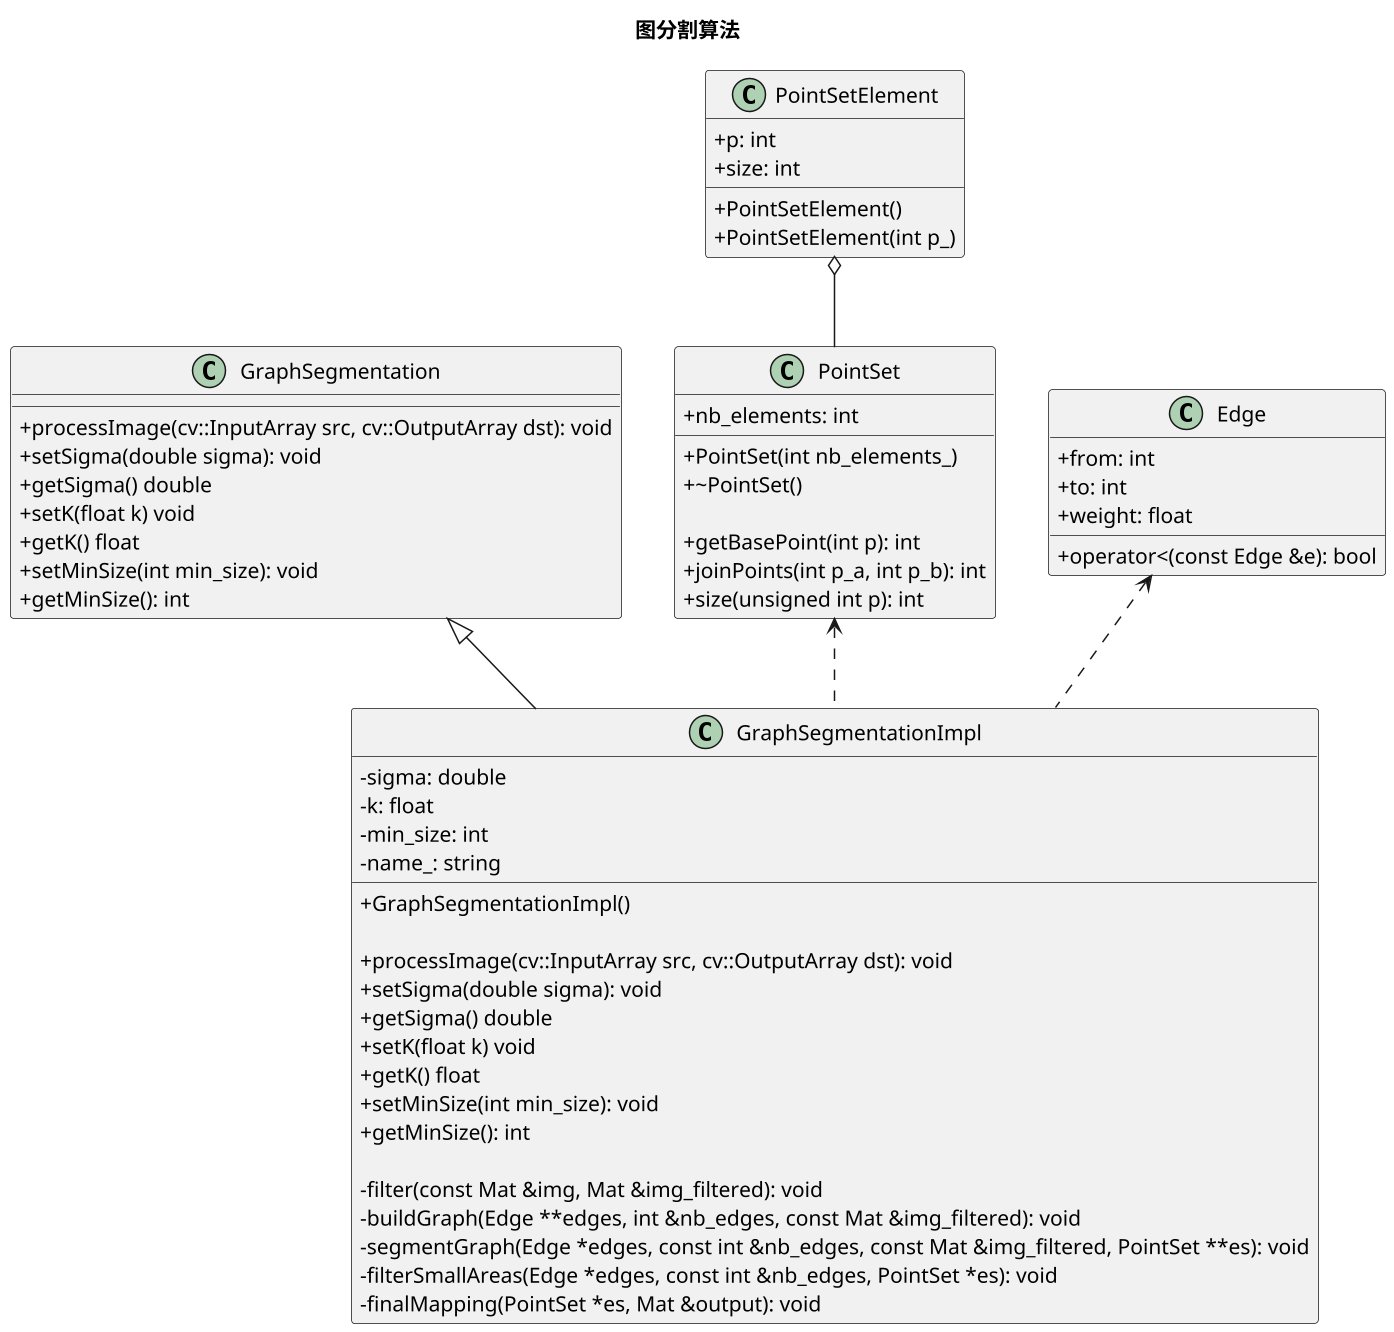 @startuml
skinparam classAttributeIconSize 0
scale 1.5
title 图分割算法

' 泛化
GraphSegmentation <|-- GraphSegmentationImpl
' 依赖
PointSet <.. GraphSegmentationImpl
Edge <.. GraphSegmentationImpl
' 聚合
PointSetElement o-- PointSet

class GraphSegmentation {
    ' 方法
    + processImage(cv::InputArray src, cv::OutputArray dst): void
    +setSigma(double sigma): void
    + getSigma() double
    + setK(float k) void
    + getK() float
    + setMinSize(int min_size): void
    + getMinSize(): int
}

class GraphSegmentationImpl {
    ' 属性
      - sigma: double
      - k: float
      - min_size: int
      - name_: string
    ' 方法
    + GraphSegmentationImpl()

    + processImage(cv::InputArray src, cv::OutputArray dst): void
    +setSigma(double sigma): void
    + getSigma() double
    + setK(float k) void
    + getK() float
    + setMinSize(int min_size): void
    + getMinSize(): int

    - filter(const Mat &img, Mat &img_filtered): void
    - buildGraph(Edge **edges, int &nb_edges, const Mat &img_filtered): void
    - segmentGraph(Edge *edges, const int &nb_edges, const Mat &img_filtered, PointSet **es): void
    - filterSmallAreas(Edge *edges, const int &nb_edges, PointSet *es): void
    - finalMapping(PointSet *es, Mat &output): void
}

class Edge {
    ' 属性
    + from: int
    + to: int
    + weight: float
    ' 方法
    + operator<(const Edge &e): bool
}

class PointSet {
    ' 属性
    + nb_elements: int
    ' 方法
    + PointSet(int nb_elements_)
    + ~PointSet()

    + getBasePoint(int p): int
    + joinPoints(int p_a, int p_b): int
    + size(unsigned int p): int
}

class PointSetElement {
    ' 属性
    + p: int
    + size: int
    ' 方法
    + PointSetElement()
    + PointSetElement(int p_)
}
@enduml
